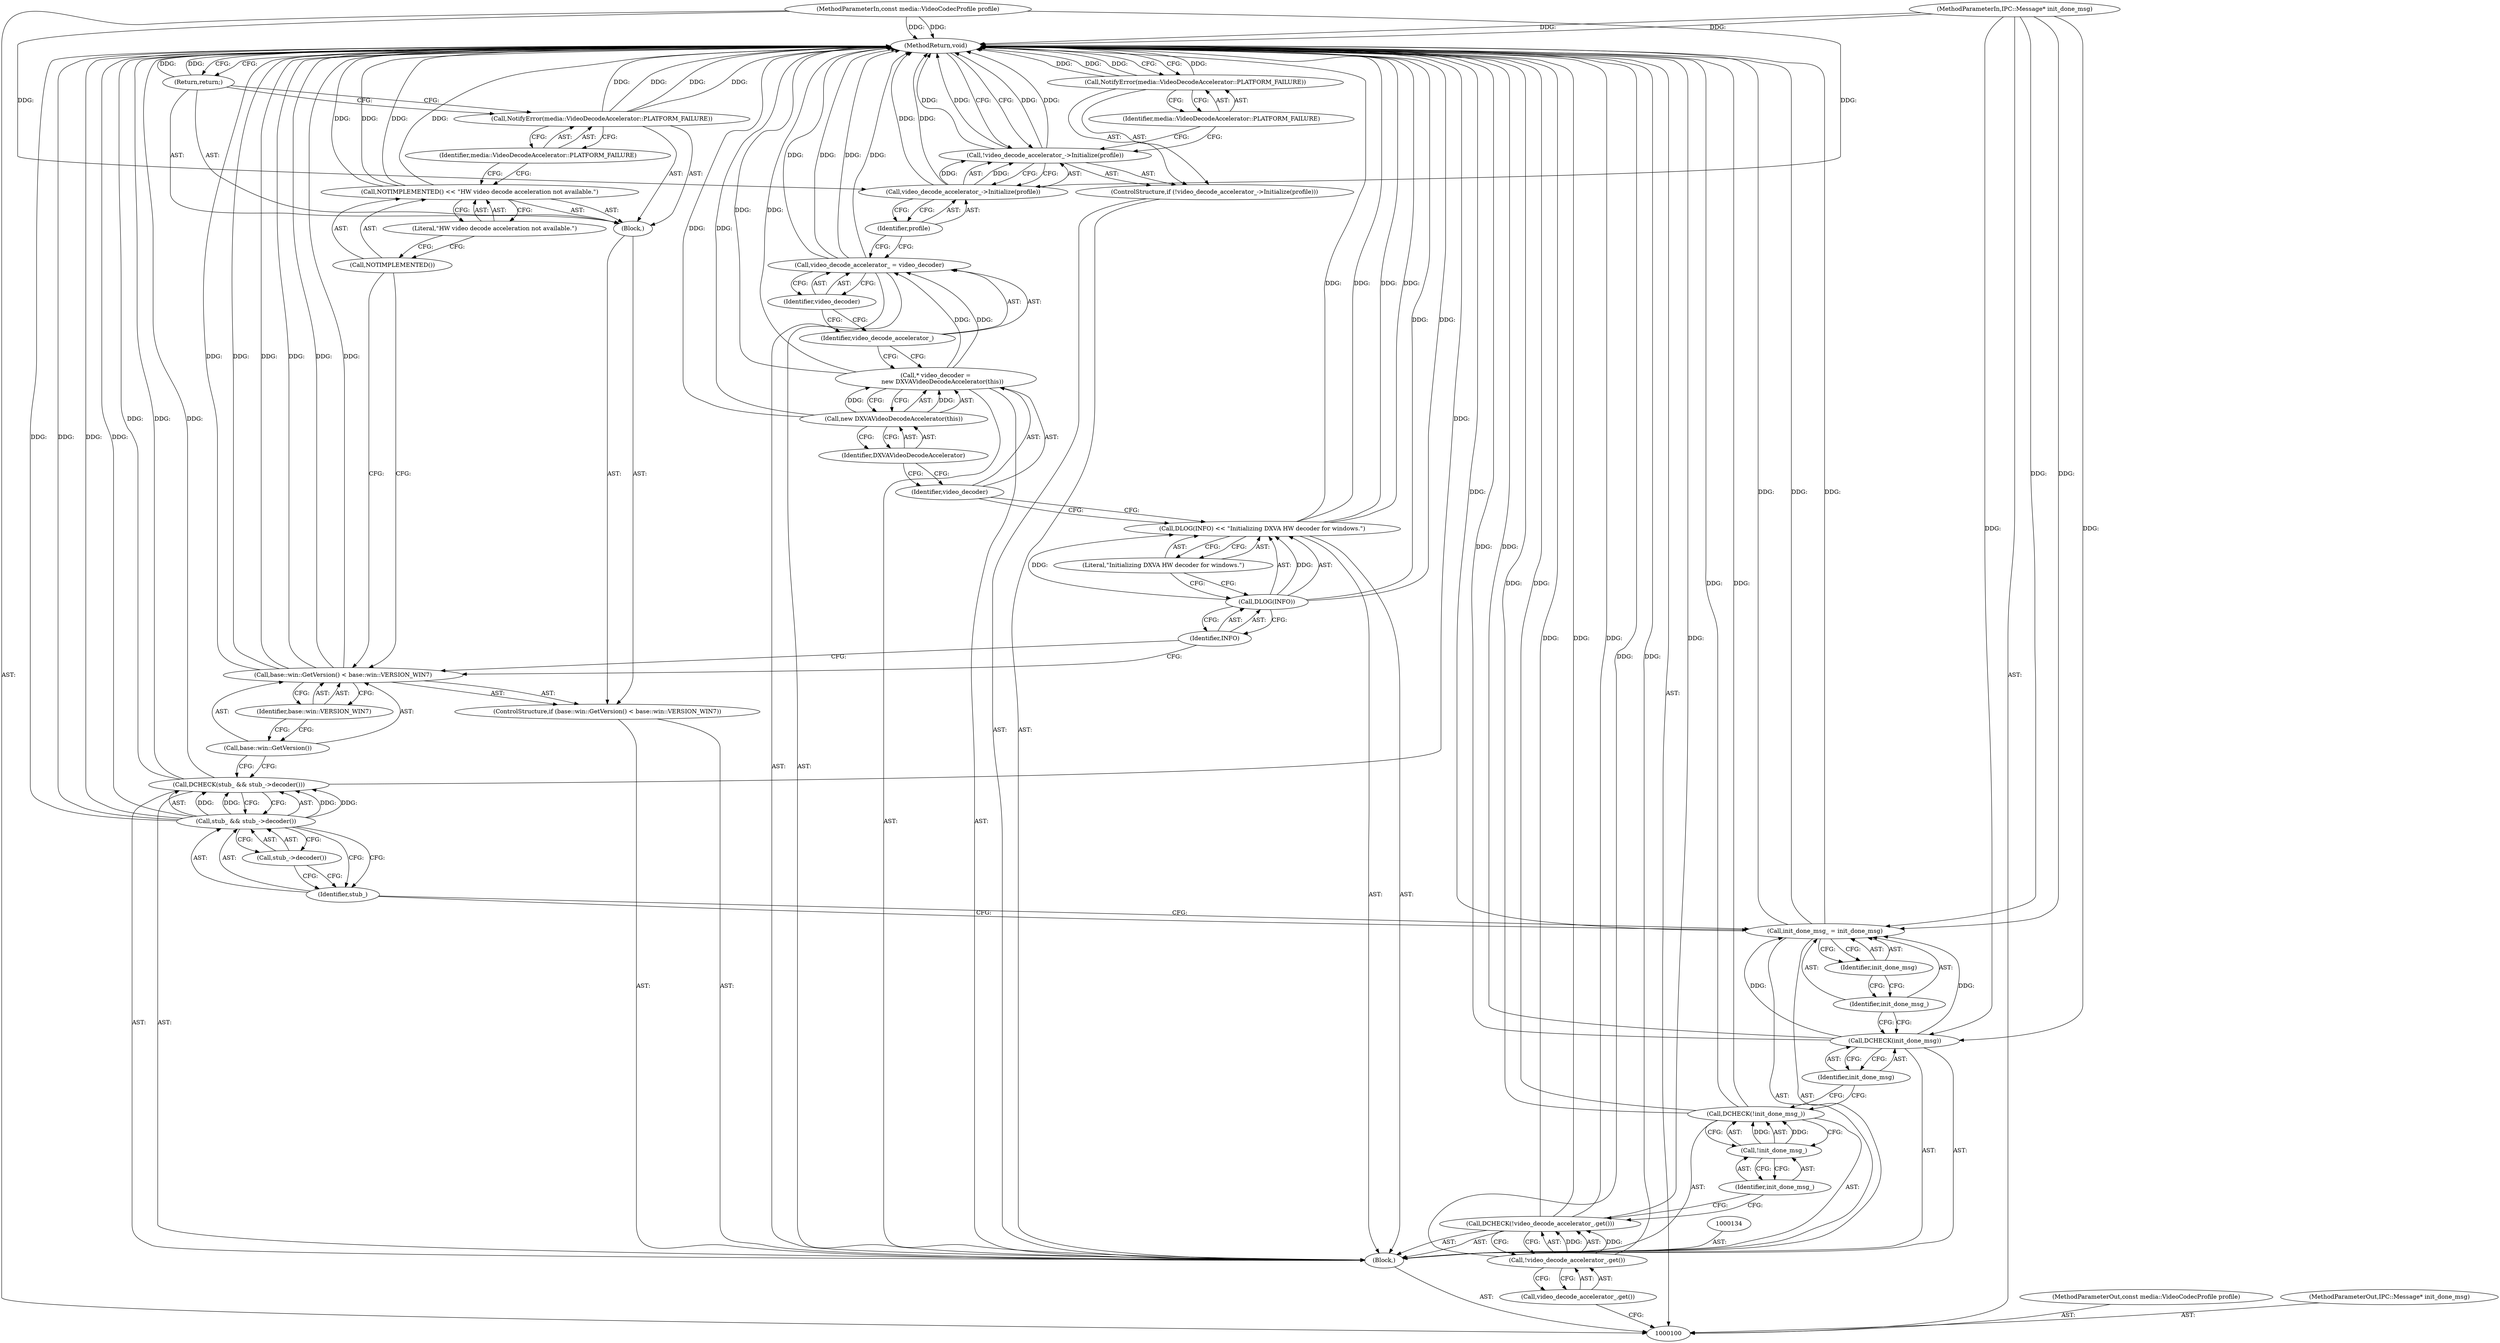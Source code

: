 digraph "0_Chrome_9597042cad54926f50d58f5ada39205eb734d7be_0" {
"1000148" [label="(MethodReturn,void)"];
"1000116" [label="(Call,stub_ && stub_->decoder())"];
"1000117" [label="(Identifier,stub_)"];
"1000118" [label="(Call,stub_->decoder())"];
"1000115" [label="(Call,DCHECK(stub_ && stub_->decoder()))"];
"1000119" [label="(ControlStructure,if (base::win::GetVersion() < base::win::VERSION_WIN7))"];
"1000122" [label="(Identifier,base::win::VERSION_WIN7)"];
"1000123" [label="(Block,)"];
"1000120" [label="(Call,base::win::GetVersion() < base::win::VERSION_WIN7)"];
"1000121" [label="(Call,base::win::GetVersion())"];
"1000126" [label="(Literal,\"HW video decode acceleration not available.\")"];
"1000124" [label="(Call,NOTIMPLEMENTED() << \"HW video decode acceleration not available.\")"];
"1000125" [label="(Call,NOTIMPLEMENTED())"];
"1000128" [label="(Identifier,media::VideoDecodeAccelerator::PLATFORM_FAILURE)"];
"1000127" [label="(Call,NotifyError(media::VideoDecodeAccelerator::PLATFORM_FAILURE))"];
"1000129" [label="(Return,return;)"];
"1000133" [label="(Literal,\"Initializing DXVA HW decoder for windows.\")"];
"1000130" [label="(Call,DLOG(INFO) << \"Initializing DXVA HW decoder for windows.\")"];
"1000131" [label="(Call,DLOG(INFO))"];
"1000132" [label="(Identifier,INFO)"];
"1000135" [label="(Call,* video_decoder =\n       new DXVAVideoDecodeAccelerator(this))"];
"1000136" [label="(Identifier,video_decoder)"];
"1000138" [label="(Identifier,DXVAVideoDecodeAccelerator)"];
"1000137" [label="(Call,new DXVAVideoDecodeAccelerator(this))"];
"1000101" [label="(MethodParameterIn,const media::VideoCodecProfile profile)"];
"1000212" [label="(MethodParameterOut,const media::VideoCodecProfile profile)"];
"1000139" [label="(Call,video_decode_accelerator_ = video_decoder)"];
"1000140" [label="(Identifier,video_decode_accelerator_)"];
"1000141" [label="(Identifier,video_decoder)"];
"1000142" [label="(ControlStructure,if (!video_decode_accelerator_->Initialize(profile)))"];
"1000145" [label="(Identifier,profile)"];
"1000143" [label="(Call,!video_decode_accelerator_->Initialize(profile))"];
"1000144" [label="(Call,video_decode_accelerator_->Initialize(profile))"];
"1000147" [label="(Identifier,media::VideoDecodeAccelerator::PLATFORM_FAILURE)"];
"1000146" [label="(Call,NotifyError(media::VideoDecodeAccelerator::PLATFORM_FAILURE))"];
"1000103" [label="(Block,)"];
"1000102" [label="(MethodParameterIn,IPC::Message* init_done_msg)"];
"1000213" [label="(MethodParameterOut,IPC::Message* init_done_msg)"];
"1000106" [label="(Call,video_decode_accelerator_.get())"];
"1000104" [label="(Call,DCHECK(!video_decode_accelerator_.get()))"];
"1000105" [label="(Call,!video_decode_accelerator_.get())"];
"1000109" [label="(Identifier,init_done_msg_)"];
"1000107" [label="(Call,DCHECK(!init_done_msg_))"];
"1000108" [label="(Call,!init_done_msg_)"];
"1000111" [label="(Identifier,init_done_msg)"];
"1000110" [label="(Call,DCHECK(init_done_msg))"];
"1000114" [label="(Identifier,init_done_msg)"];
"1000112" [label="(Call,init_done_msg_ = init_done_msg)"];
"1000113" [label="(Identifier,init_done_msg_)"];
"1000148" -> "1000100"  [label="AST: "];
"1000148" -> "1000129"  [label="CFG: "];
"1000148" -> "1000146"  [label="CFG: "];
"1000148" -> "1000143"  [label="CFG: "];
"1000116" -> "1000148"  [label="DDG: "];
"1000116" -> "1000148"  [label="DDG: "];
"1000130" -> "1000148"  [label="DDG: "];
"1000130" -> "1000148"  [label="DDG: "];
"1000124" -> "1000148"  [label="DDG: "];
"1000124" -> "1000148"  [label="DDG: "];
"1000107" -> "1000148"  [label="DDG: "];
"1000107" -> "1000148"  [label="DDG: "];
"1000104" -> "1000148"  [label="DDG: "];
"1000104" -> "1000148"  [label="DDG: "];
"1000112" -> "1000148"  [label="DDG: "];
"1000112" -> "1000148"  [label="DDG: "];
"1000139" -> "1000148"  [label="DDG: "];
"1000139" -> "1000148"  [label="DDG: "];
"1000143" -> "1000148"  [label="DDG: "];
"1000143" -> "1000148"  [label="DDG: "];
"1000127" -> "1000148"  [label="DDG: "];
"1000127" -> "1000148"  [label="DDG: "];
"1000146" -> "1000148"  [label="DDG: "];
"1000146" -> "1000148"  [label="DDG: "];
"1000131" -> "1000148"  [label="DDG: "];
"1000115" -> "1000148"  [label="DDG: "];
"1000115" -> "1000148"  [label="DDG: "];
"1000120" -> "1000148"  [label="DDG: "];
"1000120" -> "1000148"  [label="DDG: "];
"1000120" -> "1000148"  [label="DDG: "];
"1000102" -> "1000148"  [label="DDG: "];
"1000101" -> "1000148"  [label="DDG: "];
"1000110" -> "1000148"  [label="DDG: "];
"1000144" -> "1000148"  [label="DDG: "];
"1000137" -> "1000148"  [label="DDG: "];
"1000135" -> "1000148"  [label="DDG: "];
"1000105" -> "1000148"  [label="DDG: "];
"1000129" -> "1000148"  [label="DDG: "];
"1000116" -> "1000115"  [label="AST: "];
"1000116" -> "1000117"  [label="CFG: "];
"1000116" -> "1000118"  [label="CFG: "];
"1000117" -> "1000116"  [label="AST: "];
"1000118" -> "1000116"  [label="AST: "];
"1000115" -> "1000116"  [label="CFG: "];
"1000116" -> "1000148"  [label="DDG: "];
"1000116" -> "1000148"  [label="DDG: "];
"1000116" -> "1000115"  [label="DDG: "];
"1000116" -> "1000115"  [label="DDG: "];
"1000117" -> "1000116"  [label="AST: "];
"1000117" -> "1000112"  [label="CFG: "];
"1000118" -> "1000117"  [label="CFG: "];
"1000116" -> "1000117"  [label="CFG: "];
"1000118" -> "1000116"  [label="AST: "];
"1000118" -> "1000117"  [label="CFG: "];
"1000116" -> "1000118"  [label="CFG: "];
"1000115" -> "1000103"  [label="AST: "];
"1000115" -> "1000116"  [label="CFG: "];
"1000116" -> "1000115"  [label="AST: "];
"1000121" -> "1000115"  [label="CFG: "];
"1000115" -> "1000148"  [label="DDG: "];
"1000115" -> "1000148"  [label="DDG: "];
"1000116" -> "1000115"  [label="DDG: "];
"1000116" -> "1000115"  [label="DDG: "];
"1000119" -> "1000103"  [label="AST: "];
"1000120" -> "1000119"  [label="AST: "];
"1000123" -> "1000119"  [label="AST: "];
"1000122" -> "1000120"  [label="AST: "];
"1000122" -> "1000121"  [label="CFG: "];
"1000120" -> "1000122"  [label="CFG: "];
"1000123" -> "1000119"  [label="AST: "];
"1000124" -> "1000123"  [label="AST: "];
"1000127" -> "1000123"  [label="AST: "];
"1000129" -> "1000123"  [label="AST: "];
"1000120" -> "1000119"  [label="AST: "];
"1000120" -> "1000122"  [label="CFG: "];
"1000121" -> "1000120"  [label="AST: "];
"1000122" -> "1000120"  [label="AST: "];
"1000125" -> "1000120"  [label="CFG: "];
"1000132" -> "1000120"  [label="CFG: "];
"1000120" -> "1000148"  [label="DDG: "];
"1000120" -> "1000148"  [label="DDG: "];
"1000120" -> "1000148"  [label="DDG: "];
"1000121" -> "1000120"  [label="AST: "];
"1000121" -> "1000115"  [label="CFG: "];
"1000122" -> "1000121"  [label="CFG: "];
"1000126" -> "1000124"  [label="AST: "];
"1000126" -> "1000125"  [label="CFG: "];
"1000124" -> "1000126"  [label="CFG: "];
"1000124" -> "1000123"  [label="AST: "];
"1000124" -> "1000126"  [label="CFG: "];
"1000125" -> "1000124"  [label="AST: "];
"1000126" -> "1000124"  [label="AST: "];
"1000128" -> "1000124"  [label="CFG: "];
"1000124" -> "1000148"  [label="DDG: "];
"1000124" -> "1000148"  [label="DDG: "];
"1000125" -> "1000124"  [label="AST: "];
"1000125" -> "1000120"  [label="CFG: "];
"1000126" -> "1000125"  [label="CFG: "];
"1000128" -> "1000127"  [label="AST: "];
"1000128" -> "1000124"  [label="CFG: "];
"1000127" -> "1000128"  [label="CFG: "];
"1000127" -> "1000123"  [label="AST: "];
"1000127" -> "1000128"  [label="CFG: "];
"1000128" -> "1000127"  [label="AST: "];
"1000129" -> "1000127"  [label="CFG: "];
"1000127" -> "1000148"  [label="DDG: "];
"1000127" -> "1000148"  [label="DDG: "];
"1000129" -> "1000123"  [label="AST: "];
"1000129" -> "1000127"  [label="CFG: "];
"1000148" -> "1000129"  [label="CFG: "];
"1000129" -> "1000148"  [label="DDG: "];
"1000133" -> "1000130"  [label="AST: "];
"1000133" -> "1000131"  [label="CFG: "];
"1000130" -> "1000133"  [label="CFG: "];
"1000130" -> "1000103"  [label="AST: "];
"1000130" -> "1000133"  [label="CFG: "];
"1000131" -> "1000130"  [label="AST: "];
"1000133" -> "1000130"  [label="AST: "];
"1000136" -> "1000130"  [label="CFG: "];
"1000130" -> "1000148"  [label="DDG: "];
"1000130" -> "1000148"  [label="DDG: "];
"1000131" -> "1000130"  [label="DDG: "];
"1000131" -> "1000130"  [label="AST: "];
"1000131" -> "1000132"  [label="CFG: "];
"1000132" -> "1000131"  [label="AST: "];
"1000133" -> "1000131"  [label="CFG: "];
"1000131" -> "1000148"  [label="DDG: "];
"1000131" -> "1000130"  [label="DDG: "];
"1000132" -> "1000131"  [label="AST: "];
"1000132" -> "1000120"  [label="CFG: "];
"1000131" -> "1000132"  [label="CFG: "];
"1000135" -> "1000103"  [label="AST: "];
"1000135" -> "1000137"  [label="CFG: "];
"1000136" -> "1000135"  [label="AST: "];
"1000137" -> "1000135"  [label="AST: "];
"1000140" -> "1000135"  [label="CFG: "];
"1000135" -> "1000148"  [label="DDG: "];
"1000137" -> "1000135"  [label="DDG: "];
"1000135" -> "1000139"  [label="DDG: "];
"1000136" -> "1000135"  [label="AST: "];
"1000136" -> "1000130"  [label="CFG: "];
"1000138" -> "1000136"  [label="CFG: "];
"1000138" -> "1000137"  [label="AST: "];
"1000138" -> "1000136"  [label="CFG: "];
"1000137" -> "1000138"  [label="CFG: "];
"1000137" -> "1000135"  [label="AST: "];
"1000137" -> "1000138"  [label="CFG: "];
"1000138" -> "1000137"  [label="AST: "];
"1000135" -> "1000137"  [label="CFG: "];
"1000137" -> "1000148"  [label="DDG: "];
"1000137" -> "1000135"  [label="DDG: "];
"1000101" -> "1000100"  [label="AST: "];
"1000101" -> "1000148"  [label="DDG: "];
"1000101" -> "1000144"  [label="DDG: "];
"1000212" -> "1000100"  [label="AST: "];
"1000139" -> "1000103"  [label="AST: "];
"1000139" -> "1000141"  [label="CFG: "];
"1000140" -> "1000139"  [label="AST: "];
"1000141" -> "1000139"  [label="AST: "];
"1000145" -> "1000139"  [label="CFG: "];
"1000139" -> "1000148"  [label="DDG: "];
"1000139" -> "1000148"  [label="DDG: "];
"1000135" -> "1000139"  [label="DDG: "];
"1000140" -> "1000139"  [label="AST: "];
"1000140" -> "1000135"  [label="CFG: "];
"1000141" -> "1000140"  [label="CFG: "];
"1000141" -> "1000139"  [label="AST: "];
"1000141" -> "1000140"  [label="CFG: "];
"1000139" -> "1000141"  [label="CFG: "];
"1000142" -> "1000103"  [label="AST: "];
"1000143" -> "1000142"  [label="AST: "];
"1000146" -> "1000142"  [label="AST: "];
"1000145" -> "1000144"  [label="AST: "];
"1000145" -> "1000139"  [label="CFG: "];
"1000144" -> "1000145"  [label="CFG: "];
"1000143" -> "1000142"  [label="AST: "];
"1000143" -> "1000144"  [label="CFG: "];
"1000144" -> "1000143"  [label="AST: "];
"1000147" -> "1000143"  [label="CFG: "];
"1000148" -> "1000143"  [label="CFG: "];
"1000143" -> "1000148"  [label="DDG: "];
"1000143" -> "1000148"  [label="DDG: "];
"1000144" -> "1000143"  [label="DDG: "];
"1000144" -> "1000143"  [label="AST: "];
"1000144" -> "1000145"  [label="CFG: "];
"1000145" -> "1000144"  [label="AST: "];
"1000143" -> "1000144"  [label="CFG: "];
"1000144" -> "1000148"  [label="DDG: "];
"1000144" -> "1000143"  [label="DDG: "];
"1000101" -> "1000144"  [label="DDG: "];
"1000147" -> "1000146"  [label="AST: "];
"1000147" -> "1000143"  [label="CFG: "];
"1000146" -> "1000147"  [label="CFG: "];
"1000146" -> "1000142"  [label="AST: "];
"1000146" -> "1000147"  [label="CFG: "];
"1000147" -> "1000146"  [label="AST: "];
"1000148" -> "1000146"  [label="CFG: "];
"1000146" -> "1000148"  [label="DDG: "];
"1000146" -> "1000148"  [label="DDG: "];
"1000103" -> "1000100"  [label="AST: "];
"1000104" -> "1000103"  [label="AST: "];
"1000107" -> "1000103"  [label="AST: "];
"1000110" -> "1000103"  [label="AST: "];
"1000112" -> "1000103"  [label="AST: "];
"1000115" -> "1000103"  [label="AST: "];
"1000119" -> "1000103"  [label="AST: "];
"1000130" -> "1000103"  [label="AST: "];
"1000134" -> "1000103"  [label="AST: "];
"1000135" -> "1000103"  [label="AST: "];
"1000139" -> "1000103"  [label="AST: "];
"1000142" -> "1000103"  [label="AST: "];
"1000102" -> "1000100"  [label="AST: "];
"1000102" -> "1000148"  [label="DDG: "];
"1000102" -> "1000110"  [label="DDG: "];
"1000102" -> "1000112"  [label="DDG: "];
"1000213" -> "1000100"  [label="AST: "];
"1000106" -> "1000105"  [label="AST: "];
"1000106" -> "1000100"  [label="CFG: "];
"1000105" -> "1000106"  [label="CFG: "];
"1000104" -> "1000103"  [label="AST: "];
"1000104" -> "1000105"  [label="CFG: "];
"1000105" -> "1000104"  [label="AST: "];
"1000109" -> "1000104"  [label="CFG: "];
"1000104" -> "1000148"  [label="DDG: "];
"1000104" -> "1000148"  [label="DDG: "];
"1000105" -> "1000104"  [label="DDG: "];
"1000105" -> "1000104"  [label="AST: "];
"1000105" -> "1000106"  [label="CFG: "];
"1000106" -> "1000105"  [label="AST: "];
"1000104" -> "1000105"  [label="CFG: "];
"1000105" -> "1000148"  [label="DDG: "];
"1000105" -> "1000104"  [label="DDG: "];
"1000109" -> "1000108"  [label="AST: "];
"1000109" -> "1000104"  [label="CFG: "];
"1000108" -> "1000109"  [label="CFG: "];
"1000107" -> "1000103"  [label="AST: "];
"1000107" -> "1000108"  [label="CFG: "];
"1000108" -> "1000107"  [label="AST: "];
"1000111" -> "1000107"  [label="CFG: "];
"1000107" -> "1000148"  [label="DDG: "];
"1000107" -> "1000148"  [label="DDG: "];
"1000108" -> "1000107"  [label="DDG: "];
"1000108" -> "1000107"  [label="AST: "];
"1000108" -> "1000109"  [label="CFG: "];
"1000109" -> "1000108"  [label="AST: "];
"1000107" -> "1000108"  [label="CFG: "];
"1000108" -> "1000107"  [label="DDG: "];
"1000111" -> "1000110"  [label="AST: "];
"1000111" -> "1000107"  [label="CFG: "];
"1000110" -> "1000111"  [label="CFG: "];
"1000110" -> "1000103"  [label="AST: "];
"1000110" -> "1000111"  [label="CFG: "];
"1000111" -> "1000110"  [label="AST: "];
"1000113" -> "1000110"  [label="CFG: "];
"1000110" -> "1000148"  [label="DDG: "];
"1000102" -> "1000110"  [label="DDG: "];
"1000110" -> "1000112"  [label="DDG: "];
"1000114" -> "1000112"  [label="AST: "];
"1000114" -> "1000113"  [label="CFG: "];
"1000112" -> "1000114"  [label="CFG: "];
"1000112" -> "1000103"  [label="AST: "];
"1000112" -> "1000114"  [label="CFG: "];
"1000113" -> "1000112"  [label="AST: "];
"1000114" -> "1000112"  [label="AST: "];
"1000117" -> "1000112"  [label="CFG: "];
"1000112" -> "1000148"  [label="DDG: "];
"1000112" -> "1000148"  [label="DDG: "];
"1000110" -> "1000112"  [label="DDG: "];
"1000102" -> "1000112"  [label="DDG: "];
"1000113" -> "1000112"  [label="AST: "];
"1000113" -> "1000110"  [label="CFG: "];
"1000114" -> "1000113"  [label="CFG: "];
}
